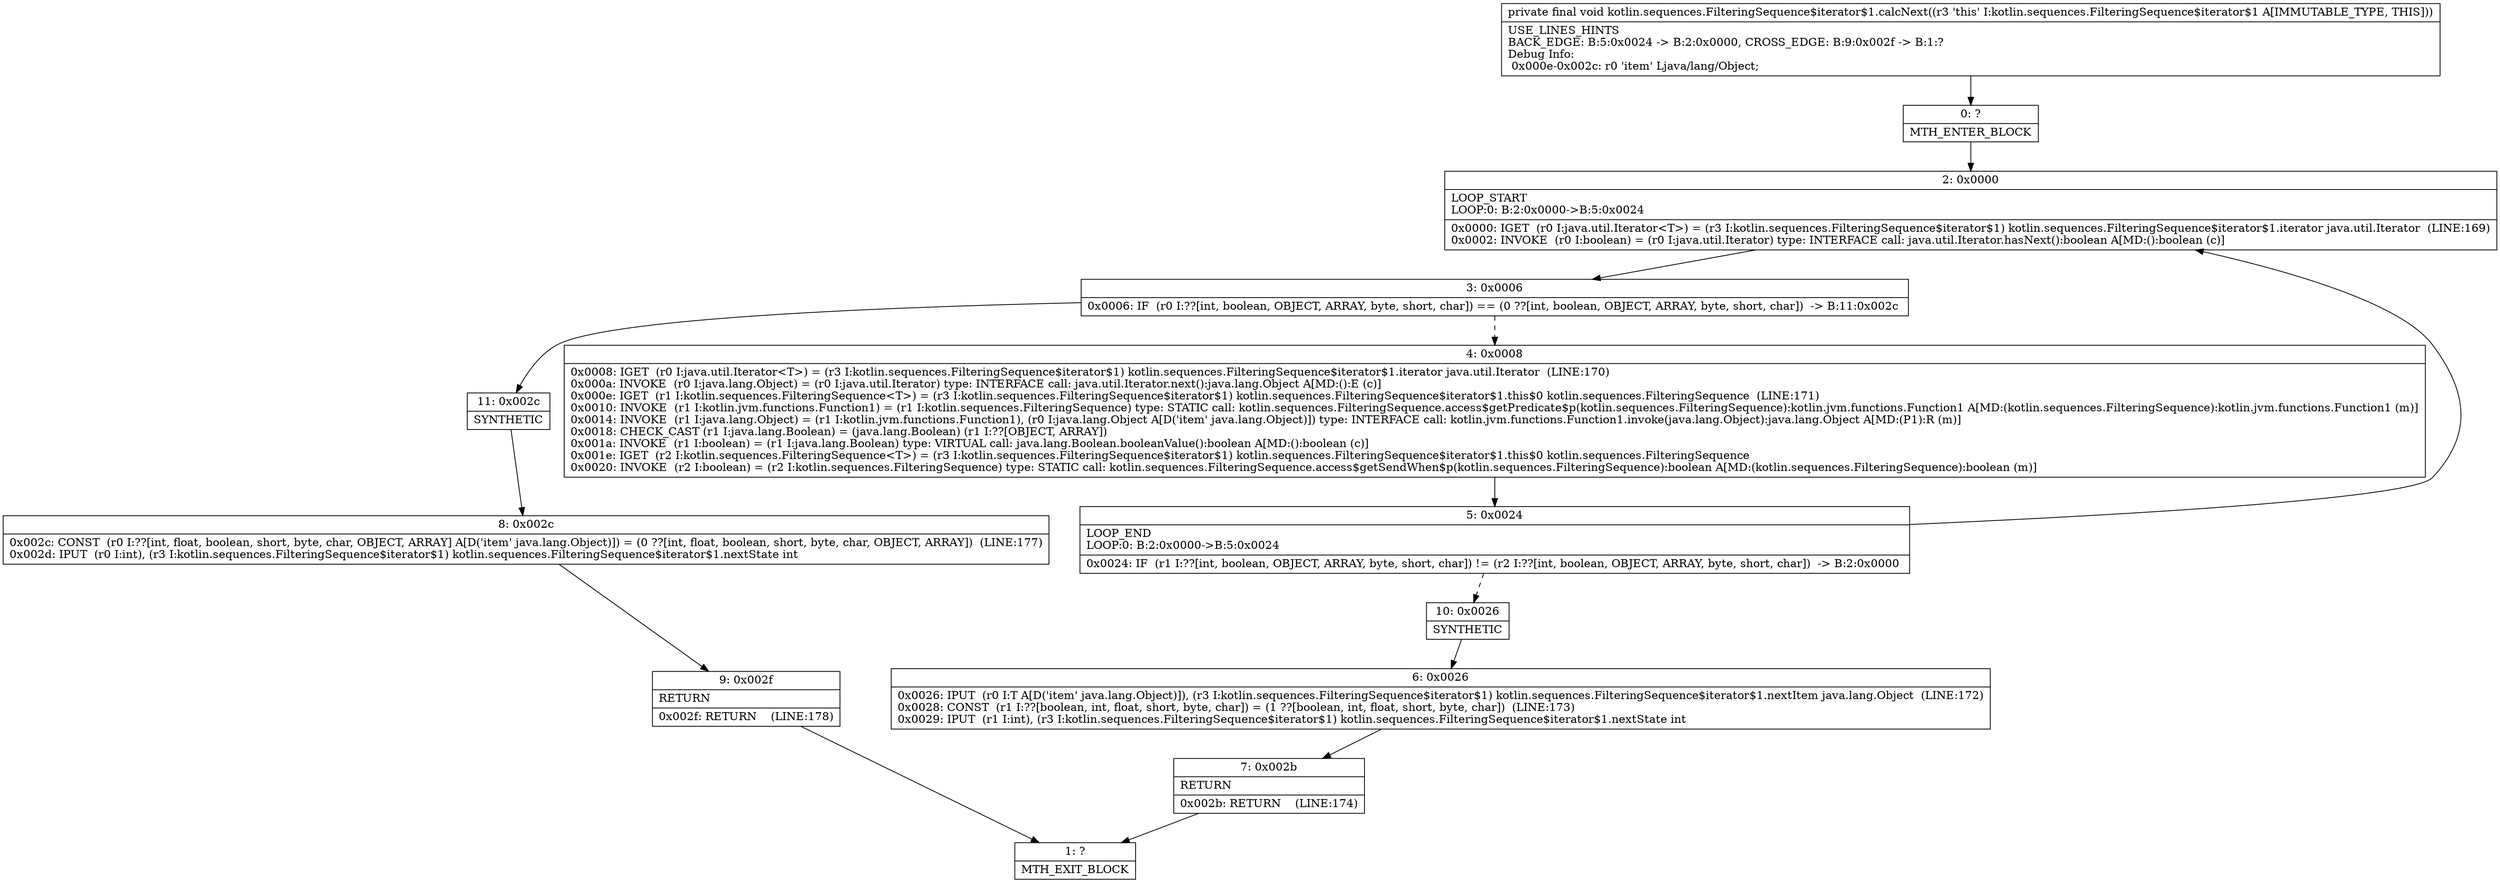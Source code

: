 digraph "CFG forkotlin.sequences.FilteringSequence$iterator$1.calcNext()V" {
Node_0 [shape=record,label="{0\:\ ?|MTH_ENTER_BLOCK\l}"];
Node_2 [shape=record,label="{2\:\ 0x0000|LOOP_START\lLOOP:0: B:2:0x0000\-\>B:5:0x0024\l|0x0000: IGET  (r0 I:java.util.Iterator\<T\>) = (r3 I:kotlin.sequences.FilteringSequence$iterator$1) kotlin.sequences.FilteringSequence$iterator$1.iterator java.util.Iterator  (LINE:169)\l0x0002: INVOKE  (r0 I:boolean) = (r0 I:java.util.Iterator) type: INTERFACE call: java.util.Iterator.hasNext():boolean A[MD:():boolean (c)]\l}"];
Node_3 [shape=record,label="{3\:\ 0x0006|0x0006: IF  (r0 I:??[int, boolean, OBJECT, ARRAY, byte, short, char]) == (0 ??[int, boolean, OBJECT, ARRAY, byte, short, char])  \-\> B:11:0x002c \l}"];
Node_4 [shape=record,label="{4\:\ 0x0008|0x0008: IGET  (r0 I:java.util.Iterator\<T\>) = (r3 I:kotlin.sequences.FilteringSequence$iterator$1) kotlin.sequences.FilteringSequence$iterator$1.iterator java.util.Iterator  (LINE:170)\l0x000a: INVOKE  (r0 I:java.lang.Object) = (r0 I:java.util.Iterator) type: INTERFACE call: java.util.Iterator.next():java.lang.Object A[MD:():E (c)]\l0x000e: IGET  (r1 I:kotlin.sequences.FilteringSequence\<T\>) = (r3 I:kotlin.sequences.FilteringSequence$iterator$1) kotlin.sequences.FilteringSequence$iterator$1.this$0 kotlin.sequences.FilteringSequence  (LINE:171)\l0x0010: INVOKE  (r1 I:kotlin.jvm.functions.Function1) = (r1 I:kotlin.sequences.FilteringSequence) type: STATIC call: kotlin.sequences.FilteringSequence.access$getPredicate$p(kotlin.sequences.FilteringSequence):kotlin.jvm.functions.Function1 A[MD:(kotlin.sequences.FilteringSequence):kotlin.jvm.functions.Function1 (m)]\l0x0014: INVOKE  (r1 I:java.lang.Object) = (r1 I:kotlin.jvm.functions.Function1), (r0 I:java.lang.Object A[D('item' java.lang.Object)]) type: INTERFACE call: kotlin.jvm.functions.Function1.invoke(java.lang.Object):java.lang.Object A[MD:(P1):R (m)]\l0x0018: CHECK_CAST (r1 I:java.lang.Boolean) = (java.lang.Boolean) (r1 I:??[OBJECT, ARRAY]) \l0x001a: INVOKE  (r1 I:boolean) = (r1 I:java.lang.Boolean) type: VIRTUAL call: java.lang.Boolean.booleanValue():boolean A[MD:():boolean (c)]\l0x001e: IGET  (r2 I:kotlin.sequences.FilteringSequence\<T\>) = (r3 I:kotlin.sequences.FilteringSequence$iterator$1) kotlin.sequences.FilteringSequence$iterator$1.this$0 kotlin.sequences.FilteringSequence \l0x0020: INVOKE  (r2 I:boolean) = (r2 I:kotlin.sequences.FilteringSequence) type: STATIC call: kotlin.sequences.FilteringSequence.access$getSendWhen$p(kotlin.sequences.FilteringSequence):boolean A[MD:(kotlin.sequences.FilteringSequence):boolean (m)]\l}"];
Node_5 [shape=record,label="{5\:\ 0x0024|LOOP_END\lLOOP:0: B:2:0x0000\-\>B:5:0x0024\l|0x0024: IF  (r1 I:??[int, boolean, OBJECT, ARRAY, byte, short, char]) != (r2 I:??[int, boolean, OBJECT, ARRAY, byte, short, char])  \-\> B:2:0x0000 \l}"];
Node_10 [shape=record,label="{10\:\ 0x0026|SYNTHETIC\l}"];
Node_6 [shape=record,label="{6\:\ 0x0026|0x0026: IPUT  (r0 I:T A[D('item' java.lang.Object)]), (r3 I:kotlin.sequences.FilteringSequence$iterator$1) kotlin.sequences.FilteringSequence$iterator$1.nextItem java.lang.Object  (LINE:172)\l0x0028: CONST  (r1 I:??[boolean, int, float, short, byte, char]) = (1 ??[boolean, int, float, short, byte, char])  (LINE:173)\l0x0029: IPUT  (r1 I:int), (r3 I:kotlin.sequences.FilteringSequence$iterator$1) kotlin.sequences.FilteringSequence$iterator$1.nextState int \l}"];
Node_7 [shape=record,label="{7\:\ 0x002b|RETURN\l|0x002b: RETURN    (LINE:174)\l}"];
Node_1 [shape=record,label="{1\:\ ?|MTH_EXIT_BLOCK\l}"];
Node_11 [shape=record,label="{11\:\ 0x002c|SYNTHETIC\l}"];
Node_8 [shape=record,label="{8\:\ 0x002c|0x002c: CONST  (r0 I:??[int, float, boolean, short, byte, char, OBJECT, ARRAY] A[D('item' java.lang.Object)]) = (0 ??[int, float, boolean, short, byte, char, OBJECT, ARRAY])  (LINE:177)\l0x002d: IPUT  (r0 I:int), (r3 I:kotlin.sequences.FilteringSequence$iterator$1) kotlin.sequences.FilteringSequence$iterator$1.nextState int \l}"];
Node_9 [shape=record,label="{9\:\ 0x002f|RETURN\l|0x002f: RETURN    (LINE:178)\l}"];
MethodNode[shape=record,label="{private final void kotlin.sequences.FilteringSequence$iterator$1.calcNext((r3 'this' I:kotlin.sequences.FilteringSequence$iterator$1 A[IMMUTABLE_TYPE, THIS]))  | USE_LINES_HINTS\lBACK_EDGE: B:5:0x0024 \-\> B:2:0x0000, CROSS_EDGE: B:9:0x002f \-\> B:1:?\lDebug Info:\l  0x000e\-0x002c: r0 'item' Ljava\/lang\/Object;\l}"];
MethodNode -> Node_0;Node_0 -> Node_2;
Node_2 -> Node_3;
Node_3 -> Node_4[style=dashed];
Node_3 -> Node_11;
Node_4 -> Node_5;
Node_5 -> Node_2;
Node_5 -> Node_10[style=dashed];
Node_10 -> Node_6;
Node_6 -> Node_7;
Node_7 -> Node_1;
Node_11 -> Node_8;
Node_8 -> Node_9;
Node_9 -> Node_1;
}


